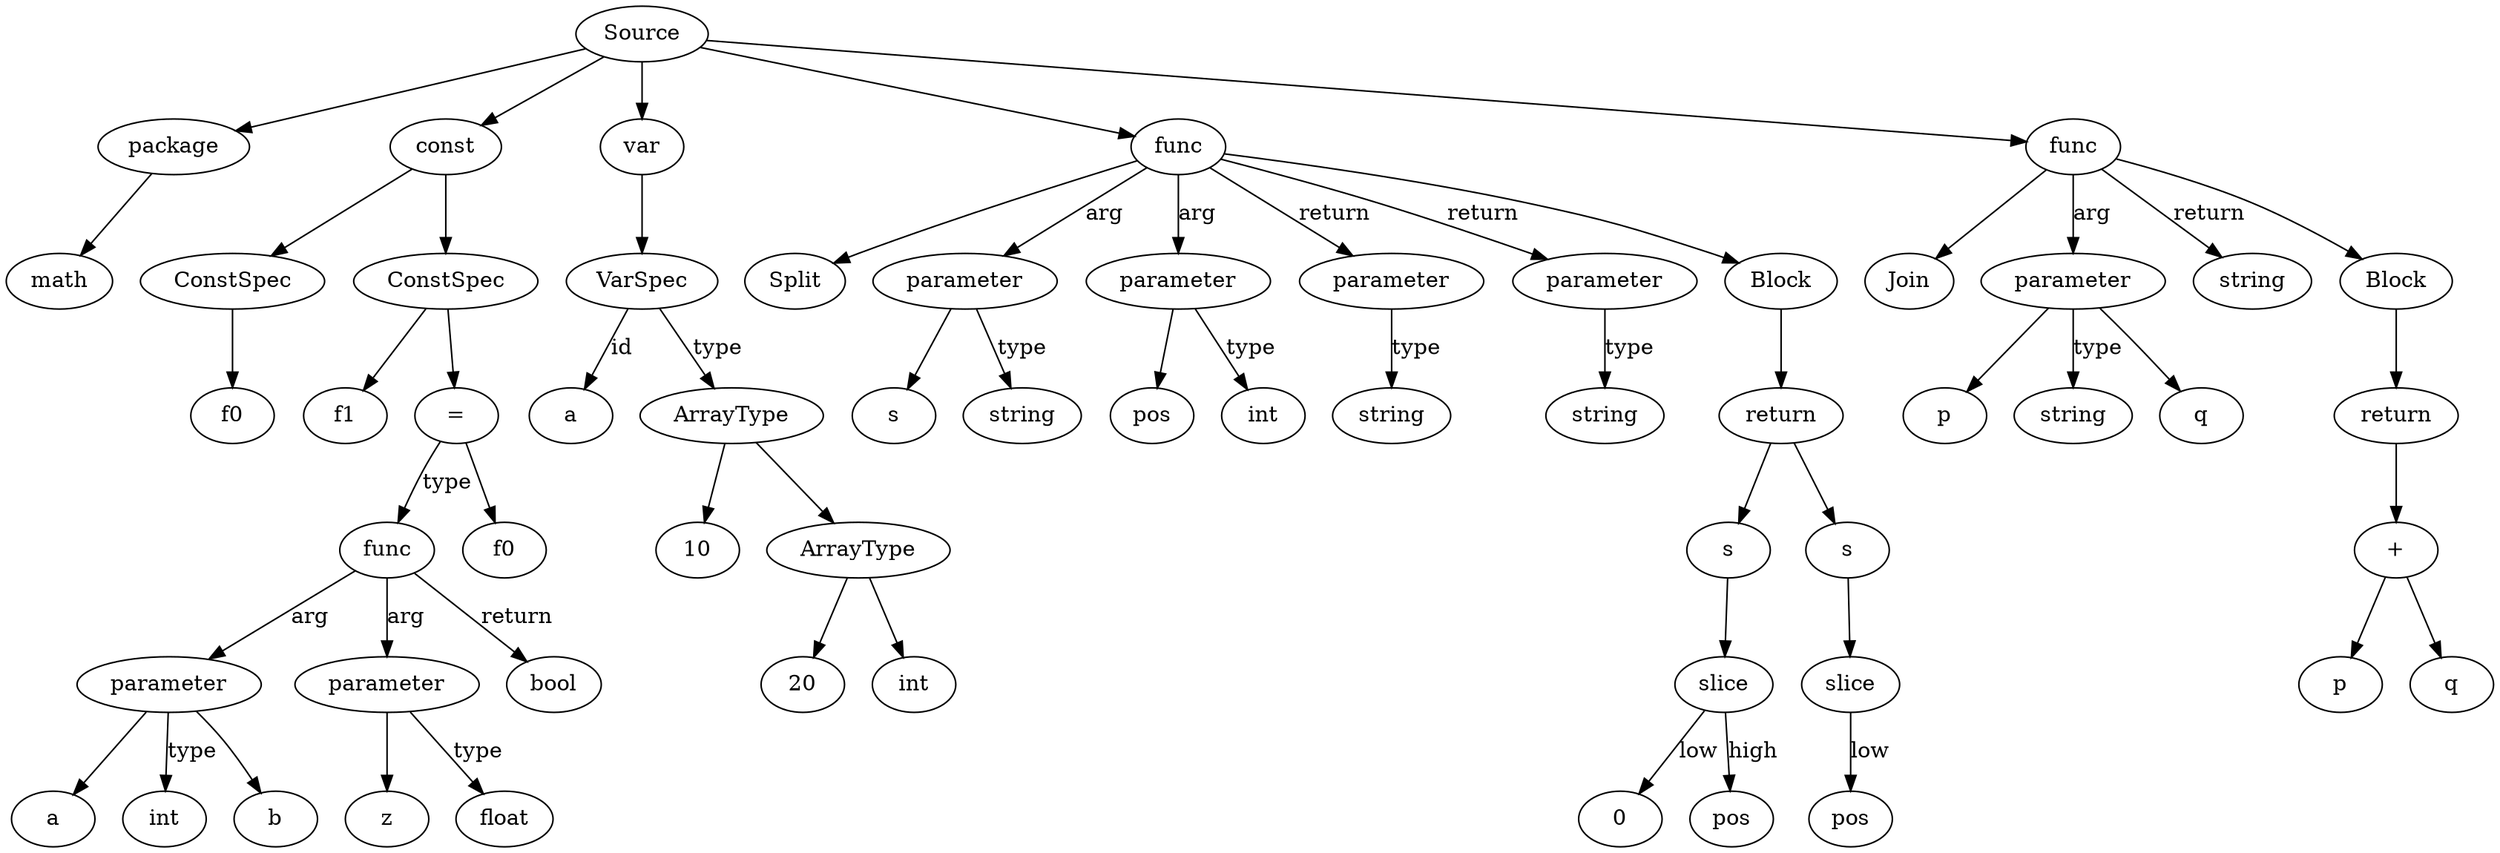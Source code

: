 digraph {
	0 [label=package]
	1 [label=math]
	0 -> 1 [label=""]
	2 [label=f0]
	3 [label=ConstSpec]
	3 -> 2 [label=""]
	4 [label=f1]
	5 [label=a]
	6 [label=int]
	7 [label=parameter]
	7 -> b [label=""]
	7 -> 5 [label=""]
	7 -> 6 [label=type]
	8 [label=z]
	9 [label=float]
	10 [label=parameter]
	10 -> 8 [label=""]
	10 -> 9 [label=type]
	11 [label=bool]
	12 [label=func]
	12 -> 7 [label=arg]
	12 -> 10 [label=arg]
	12 -> 11 [label=return]
	13 [label=f0]
	14 [label="="]
	14 -> 12 [label=type]
	14 -> 13 [label=""]
	15 [label=ConstSpec]
	15 -> 4 [label=""]
	15 -> 14 [label=""]
	16 [label=const]
	16 -> 3 [label=""]
	16 -> 15 [label=""]
	17 [label=a]
	18 [label=10]
	19 [label=20]
	20 [label=int]
	21 [label=ArrayType]
	21 -> 19 [label=""]
	21 -> 20 [label=""]
	22 [label=ArrayType]
	22 -> 18 [label=""]
	22 -> 21 [label=""]
	23 [label=VarSpec]
	23 -> 17 [label=id]
	23 -> 22 [label=type]
	24 [label=var]
	24 -> 23 [label=""]
	25 [label=Split]
	26 [label=s]
	27 [label=string]
	28 [label=parameter]
	28 -> 26 [label=""]
	28 -> 27 [label=type]
	29 [label=pos]
	30 [label=int]
	31 [label=parameter]
	31 -> 29 [label=""]
	31 -> 30 [label=type]
	32 [label=string]
	33 [label=parameter]
	33 -> 32 [label=type]
	34 [label=string]
	35 [label=parameter]
	35 -> 34 [label=type]
	36 [label=func]
	36 -> 28 [label=arg]
	36 -> 31 [label=arg]
	36 -> 33 [label=return]
	36 -> 35 [label=return]
	37 [label=s]
	38 [label=0]
	39 [label=pos]
	40 [label=slice]
	40 -> 38 [label=low]
	40 -> 39 [label=high]
	37 -> 40 [label=""]
	41 [label=s]
	42 [label=pos]
	43 [label=slice]
	43 -> 42 [label=low]
	41 -> 43 [label=""]
	44 [label=return]
	44 -> 41 [label=""]
	44 -> 37 [label=""]
	45 [label=Block]
	45 -> 44 [label=""]
	36 -> 45 [label=""]
	36 -> 25 [label=""]
	46 [label=Join]
	47 [label=p]
	48 [label=string]
	49 [label=parameter]
	49 -> q [label=""]
	49 -> 47 [label=""]
	49 -> 48 [label=type]
	50 [label=string]
	51 [label=func]
	51 -> 49 [label=arg]
	51 -> 50 [label=return]
	52 [label=p]
	53 [label=q]
	54 [label="+"]
	54 -> 52 [label=""]
	54 -> 53 [label=""]
	55 [label=return]
	55 -> 54 [label=""]
	56 [label=Block]
	56 -> 55 [label=""]
	51 -> 56 [label=""]
	51 -> 46 [label=""]
	57 [label=Source]
	57 -> 0 [label=""]
	57 -> 16 [label=""]
	57 -> 24 [label=""]
	57 -> 36 [label=""]
	57 -> 51 [label=""]
}

